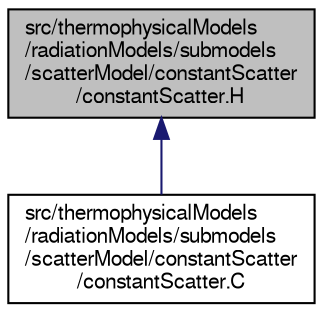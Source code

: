 digraph "src/thermophysicalModels/radiationModels/submodels/scatterModel/constantScatter/constantScatter.H"
{
  bgcolor="transparent";
  edge [fontname="FreeSans",fontsize="10",labelfontname="FreeSans",labelfontsize="10"];
  node [fontname="FreeSans",fontsize="10",shape=record];
  Node301 [label="src/thermophysicalModels\l/radiationModels/submodels\l/scatterModel/constantScatter\l/constantScatter.H",height=0.2,width=0.4,color="black", fillcolor="grey75", style="filled", fontcolor="black"];
  Node301 -> Node302 [dir="back",color="midnightblue",fontsize="10",style="solid",fontname="FreeSans"];
  Node302 [label="src/thermophysicalModels\l/radiationModels/submodels\l/scatterModel/constantScatter\l/constantScatter.C",height=0.2,width=0.4,color="black",URL="$a16064.html"];
}
